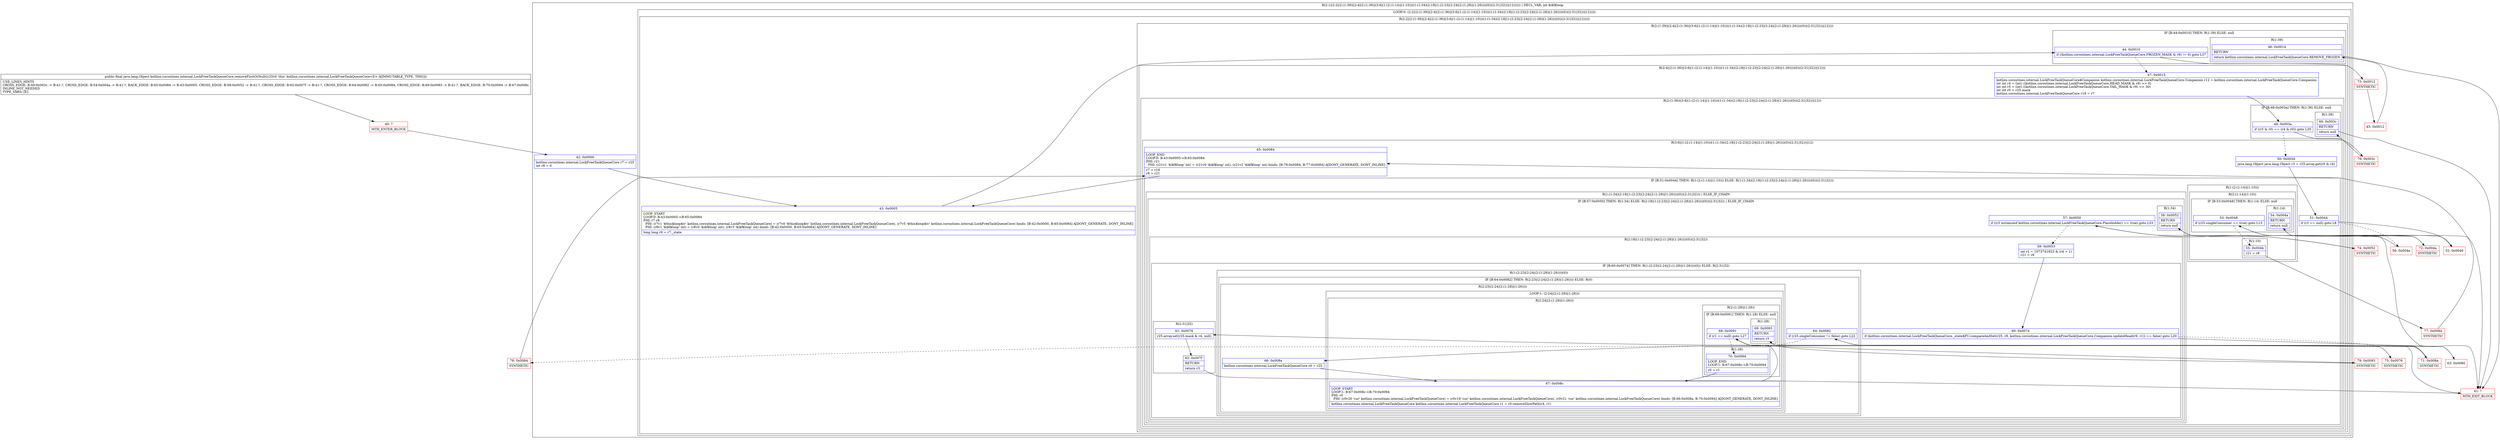digraph "CFG forkotlinx.coroutines.internal.LockFreeTaskQueueCore.removeFirstOrNull()Ljava\/lang\/Object;" {
subgraph cluster_Region_1490223249 {
label = "R(2:1|(2:2|(2:(1:39)|(2:4|(2:(1:36)|(3:6|(1:(2:(1:14)|(1:10)))(1:(1:34)(2:18|(1:(2:23|(2:24|(2:(1:28)|(1:26))))(0))(2:31|32)))|12)))))) | DECL_VAR: int $i$f$loop\l";
node [shape=record,color=blue];
Node_42 [shape=record,label="{42\:\ 0x0000|kotlinx.coroutines.internal.LockFreeTaskQueueCore r7 = r25\lint r8 = 0\l}"];
subgraph cluster_LoopRegion_255377445 {
label = "LOOP:0: (2:2|(2:(1:39)|(2:4|(2:(1:36)|(3:6|(1:(2:(1:14)|(1:10)))(1:(1:34)(2:18|(1:(2:23|(2:24|(2:(1:28)|(1:26))))(0))(2:31|32)))|12)))))";
node [shape=record,color=blue];
subgraph cluster_Region_1344135838 {
label = "R(2:2|(2:(1:39)|(2:4|(2:(1:36)|(3:6|(1:(2:(1:14)|(1:10)))(1:(1:34)(2:18|(1:(2:23|(2:24|(2:(1:28)|(1:26))))(0))(2:31|32)))|12)))))";
node [shape=record,color=blue];
Node_43 [shape=record,label="{43\:\ 0x0005|LOOP_START\lLOOP:0: B:43:0x0005\-\>B:65:0x0084\lPHI: r7 r8 \l  PHI: (r7v1 '$this$loop$iv' kotlinx.coroutines.internal.LockFreeTaskQueueCore) = (r7v0 '$this$loop$iv' kotlinx.coroutines.internal.LockFreeTaskQueueCore), (r7v5 '$this$loop$iv' kotlinx.coroutines.internal.LockFreeTaskQueueCore) binds: [B:42:0x0000, B:65:0x0084] A[DONT_GENERATE, DONT_INLINE]\l  PHI: (r8v1 '$i$f$loop' int) = (r8v0 '$i$f$loop' int), (r8v3 '$i$f$loop' int) binds: [B:42:0x0000, B:65:0x0084] A[DONT_GENERATE, DONT_INLINE]\l|long long r9 = r7._state\l}"];
subgraph cluster_Region_1134307526 {
label = "R(2:(1:39)|(2:4|(2:(1:36)|(3:6|(1:(2:(1:14)|(1:10)))(1:(1:34)(2:18|(1:(2:23|(2:24|(2:(1:28)|(1:26))))(0))(2:31|32)))|12))))";
node [shape=record,color=blue];
subgraph cluster_IfRegion_2111810305 {
label = "IF [B:44:0x0010] THEN: R(1:39) ELSE: null";
node [shape=record,color=blue];
Node_44 [shape=record,label="{44\:\ 0x0010|if ((kotlinx.coroutines.internal.LockFreeTaskQueueCore.FROZEN_MASK & r9) != 0) goto L37\l}"];
subgraph cluster_Region_713115359 {
label = "R(1:39)";
node [shape=record,color=blue];
Node_46 [shape=record,label="{46\:\ 0x0014|RETURN\l|return kotlinx.coroutines.internal.LockFreeTaskQueueCore.REMOVE_FROZEN\l}"];
}
}
subgraph cluster_Region_1251728333 {
label = "R(2:4|(2:(1:36)|(3:6|(1:(2:(1:14)|(1:10)))(1:(1:34)(2:18|(1:(2:23|(2:24|(2:(1:28)|(1:26))))(0))(2:31|32)))|12)))";
node [shape=record,color=blue];
Node_47 [shape=record,label="{47\:\ 0x0015|kotlinx.coroutines.internal.LockFreeTaskQueueCore$Companion kotlinx.coroutines.internal.LockFreeTaskQueueCore.Companion r12 = kotlinx.coroutines.internal.LockFreeTaskQueueCore.Companion\lint int r4 = (int) ((kotlinx.coroutines.internal.LockFreeTaskQueueCore.HEAD_MASK & r9) \>\> 0)\lint int r5 = (int) ((kotlinx.coroutines.internal.LockFreeTaskQueueCore.TAIL_MASK & r9) \>\> 30)\lint int r0 = r25.mask\lkotlinx.coroutines.internal.LockFreeTaskQueueCore r18 = r7\l}"];
subgraph cluster_Region_384216897 {
label = "R(2:(1:36)|(3:6|(1:(2:(1:14)|(1:10)))(1:(1:34)(2:18|(1:(2:23|(2:24|(2:(1:28)|(1:26))))(0))(2:31|32)))|12))";
node [shape=record,color=blue];
subgraph cluster_IfRegion_125835991 {
label = "IF [B:48:0x003a] THEN: R(1:36) ELSE: null";
node [shape=record,color=blue];
Node_48 [shape=record,label="{48\:\ 0x003a|if ((r5 & r0) == (r4 & r0)) goto L35\l}"];
subgraph cluster_Region_1603693648 {
label = "R(1:36)";
node [shape=record,color=blue];
Node_49 [shape=record,label="{49\:\ 0x003c|RETURN\l|return null\l}"];
}
}
subgraph cluster_Region_1126265247 {
label = "R(3:6|(1:(2:(1:14)|(1:10)))(1:(1:34)(2:18|(1:(2:23|(2:24|(2:(1:28)|(1:26))))(0))(2:31|32)))|12)";
node [shape=record,color=blue];
Node_50 [shape=record,label="{50\:\ 0x003d|java.lang.Object java.lang.Object r3 = r25.array.get(r0 & r4)\l}"];
subgraph cluster_IfRegion_321143755 {
label = "IF [B:51:0x0044] THEN: R(1:(2:(1:14)|(1:10))) ELSE: R(1:(1:34)(2:18|(1:(2:23|(2:24|(2:(1:28)|(1:26))))(0))(2:31|32)))";
node [shape=record,color=blue];
Node_51 [shape=record,label="{51\:\ 0x0044|if (r3 == null) goto L8\l}"];
subgraph cluster_Region_2112796028 {
label = "R(1:(2:(1:14)|(1:10)))";
node [shape=record,color=blue];
subgraph cluster_Region_1568256928 {
label = "R(2:(1:14)|(1:10))";
node [shape=record,color=blue];
subgraph cluster_IfRegion_2118550505 {
label = "IF [B:53:0x0048] THEN: R(1:14) ELSE: null";
node [shape=record,color=blue];
Node_53 [shape=record,label="{53\:\ 0x0048|if (r25.singleConsumer == true) goto L13\l}"];
subgraph cluster_Region_316572829 {
label = "R(1:14)";
node [shape=record,color=blue];
Node_54 [shape=record,label="{54\:\ 0x004a|RETURN\l|return null\l}"];
}
}
subgraph cluster_Region_168598919 {
label = "R(1:10)";
node [shape=record,color=blue];
Node_55 [shape=record,label="{55\:\ 0x004b|r21 = r8\l}"];
}
}
}
subgraph cluster_Region_445875951 {
label = "R(1:(1:34)(2:18|(1:(2:23|(2:24|(2:(1:28)|(1:26))))(0))(2:31|32))) | ELSE_IF_CHAIN\l";
node [shape=record,color=blue];
subgraph cluster_IfRegion_343258586 {
label = "IF [B:57:0x0050] THEN: R(1:34) ELSE: R(2:18|(1:(2:23|(2:24|(2:(1:28)|(1:26))))(0))(2:31|32)) | ELSE_IF_CHAIN\l";
node [shape=record,color=blue];
Node_57 [shape=record,label="{57\:\ 0x0050|if ((r3 instanceof kotlinx.coroutines.internal.LockFreeTaskQueueCore.Placeholder) == true) goto L33\l}"];
subgraph cluster_Region_182960814 {
label = "R(1:34)";
node [shape=record,color=blue];
Node_58 [shape=record,label="{58\:\ 0x0052|RETURN\l|return null\l}"];
}
subgraph cluster_Region_1122609360 {
label = "R(2:18|(1:(2:23|(2:24|(2:(1:28)|(1:26))))(0))(2:31|32))";
node [shape=record,color=blue];
Node_59 [shape=record,label="{59\:\ 0x0053|int r1 = 1073741823 & (r4 + 1)\lr21 = r8\l}"];
subgraph cluster_IfRegion_1770930884 {
label = "IF [B:60:0x0074] THEN: R(1:(2:23|(2:24|(2:(1:28)|(1:26))))(0)) ELSE: R(2:31|32)";
node [shape=record,color=blue];
Node_60 [shape=record,label="{60\:\ 0x0074|if (kotlinx.coroutines.internal.LockFreeTaskQueueCore._state$FU.compareAndSet(r25, r9, kotlinx.coroutines.internal.LockFreeTaskQueueCore.Companion.updateHead(r9, r1)) == false) goto L20\l}"];
subgraph cluster_Region_1081364944 {
label = "R(1:(2:23|(2:24|(2:(1:28)|(1:26))))(0))";
node [shape=record,color=blue];
subgraph cluster_IfRegion_652795695 {
label = "IF [B:64:0x0082] THEN: R(2:23|(2:24|(2:(1:28)|(1:26)))) ELSE: R(0)";
node [shape=record,color=blue];
Node_64 [shape=record,label="{64\:\ 0x0082|if (r25.singleConsumer != false) goto L22\l}"];
subgraph cluster_Region_761662321 {
label = "R(2:23|(2:24|(2:(1:28)|(1:26))))";
node [shape=record,color=blue];
Node_66 [shape=record,label="{66\:\ 0x008a|kotlinx.coroutines.internal.LockFreeTaskQueueCore r0 = r25\l}"];
subgraph cluster_LoopRegion_541757923 {
label = "LOOP:1: (2:24|(2:(1:28)|(1:26)))";
node [shape=record,color=blue];
subgraph cluster_Region_144743903 {
label = "R(2:24|(2:(1:28)|(1:26)))";
node [shape=record,color=blue];
Node_67 [shape=record,label="{67\:\ 0x008c|LOOP_START\lLOOP:1: B:67:0x008c\-\>B:70:0x0094\lPHI: r0 \l  PHI: (r0v20 'cur' kotlinx.coroutines.internal.LockFreeTaskQueueCore) = (r0v19 'cur' kotlinx.coroutines.internal.LockFreeTaskQueueCore), (r0v21 'cur' kotlinx.coroutines.internal.LockFreeTaskQueueCore) binds: [B:66:0x008a, B:70:0x0094] A[DONT_GENERATE, DONT_INLINE]\l|kotlinx.coroutines.internal.LockFreeTaskQueueCore kotlinx.coroutines.internal.LockFreeTaskQueueCore r1 = r0.removeSlowPath(r4, r1)\l}"];
subgraph cluster_Region_344770038 {
label = "R(2:(1:28)|(1:26))";
node [shape=record,color=blue];
subgraph cluster_IfRegion_621777471 {
label = "IF [B:68:0x0091] THEN: R(1:28) ELSE: null";
node [shape=record,color=blue];
Node_68 [shape=record,label="{68\:\ 0x0091|if (r1 == null) goto L27\l}"];
subgraph cluster_Region_414686446 {
label = "R(1:28)";
node [shape=record,color=blue];
Node_69 [shape=record,label="{69\:\ 0x0093|RETURN\l|return r3\l}"];
}
}
subgraph cluster_Region_476917517 {
label = "R(1:26)";
node [shape=record,color=blue];
Node_70 [shape=record,label="{70\:\ 0x0094|LOOP_END\lLOOP:1: B:67:0x008c\-\>B:70:0x0094\l|r0 = r1\l}"];
}
}
}
}
}
subgraph cluster_Region_1981086822 {
label = "R(0)";
node [shape=record,color=blue];
}
}
}
subgraph cluster_Region_136816745 {
label = "R(2:31|32)";
node [shape=record,color=blue];
Node_61 [shape=record,label="{61\:\ 0x0076|r25.array.set(r25.mask & r4, null)\l}"];
Node_62 [shape=record,label="{62\:\ 0x007f|RETURN\l|return r3\l}"];
}
}
}
}
}
}
Node_65 [shape=record,label="{65\:\ 0x0084|LOOP_END\lLOOP:0: B:43:0x0005\-\>B:65:0x0084\lPHI: r21 \l  PHI: (r21v1 '$i$f$loop' int) = (r21v0 '$i$f$loop' int), (r21v2 '$i$f$loop' int) binds: [B:78:0x0084, B:77:0x0084] A[DONT_GENERATE, DONT_INLINE]\l|r7 = r18\lr8 = r21\l}"];
}
}
}
}
}
}
}
Node_40 [shape=record,color=red,label="{40\:\ ?|MTH_ENTER_BLOCK\l}"];
Node_52 [shape=record,color=red,label="{52\:\ 0x0046}"];
Node_77 [shape=record,color=red,label="{77\:\ 0x0084|SYNTHETIC\l}"];
Node_72 [shape=record,color=red,label="{72\:\ 0x004a|SYNTHETIC\l}"];
Node_41 [shape=record,color=red,label="{41\:\ ?|MTH_EXIT_BLOCK\l}"];
Node_56 [shape=record,color=red,label="{56\:\ 0x004e}"];
Node_63 [shape=record,color=red,label="{63\:\ 0x0080}"];
Node_71 [shape=record,color=red,label="{71\:\ 0x008a|SYNTHETIC\l}"];
Node_79 [shape=record,color=red,label="{79\:\ 0x0093|SYNTHETIC\l}"];
Node_78 [shape=record,color=red,label="{78\:\ 0x0084|SYNTHETIC\l}"];
Node_75 [shape=record,color=red,label="{75\:\ 0x0076|SYNTHETIC\l}"];
Node_74 [shape=record,color=red,label="{74\:\ 0x0052|SYNTHETIC\l}"];
Node_76 [shape=record,color=red,label="{76\:\ 0x003c|SYNTHETIC\l}"];
Node_73 [shape=record,color=red,label="{73\:\ 0x0012|SYNTHETIC\l}"];
Node_45 [shape=record,color=red,label="{45\:\ 0x0012}"];
MethodNode[shape=record,label="{public final java.lang.Object kotlinx.coroutines.internal.LockFreeTaskQueueCore.removeFirstOrNull((r25v0 'this' kotlinx.coroutines.internal.LockFreeTaskQueueCore\<E\> A[IMMUTABLE_TYPE, THIS]))  | USE_LINES_HINTS\lCROSS_EDGE: B:49:0x003c \-\> B:41:?, CROSS_EDGE: B:54:0x004a \-\> B:41:?, BACK_EDGE: B:65:0x0084 \-\> B:43:0x0005, CROSS_EDGE: B:58:0x0052 \-\> B:41:?, CROSS_EDGE: B:62:0x007f \-\> B:41:?, CROSS_EDGE: B:64:0x0082 \-\> B:65:0x0084, CROSS_EDGE: B:69:0x0093 \-\> B:41:?, BACK_EDGE: B:70:0x0094 \-\> B:67:0x008c\lINLINE_NOT_NEEDED\lTYPE_VARS: [E]\l}"];
MethodNode -> Node_40;Node_42 -> Node_43;
Node_43 -> Node_44;
Node_44 -> Node_47[style=dashed];
Node_44 -> Node_73;
Node_46 -> Node_41;
Node_47 -> Node_48;
Node_48 -> Node_50[style=dashed];
Node_48 -> Node_76;
Node_49 -> Node_41;
Node_50 -> Node_51;
Node_51 -> Node_52;
Node_51 -> Node_56[style=dashed];
Node_53 -> Node_55[style=dashed];
Node_53 -> Node_72;
Node_54 -> Node_41;
Node_55 -> Node_77;
Node_57 -> Node_59[style=dashed];
Node_57 -> Node_74;
Node_58 -> Node_41;
Node_59 -> Node_60;
Node_60 -> Node_63;
Node_60 -> Node_75[style=dashed];
Node_64 -> Node_71;
Node_64 -> Node_78[style=dashed];
Node_66 -> Node_67;
Node_67 -> Node_68;
Node_68 -> Node_70[style=dashed];
Node_68 -> Node_79;
Node_69 -> Node_41;
Node_70 -> Node_67;
Node_61 -> Node_62;
Node_62 -> Node_41;
Node_65 -> Node_43;
Node_40 -> Node_42;
Node_52 -> Node_53;
Node_77 -> Node_65;
Node_72 -> Node_54;
Node_56 -> Node_57;
Node_63 -> Node_64;
Node_71 -> Node_66;
Node_79 -> Node_69;
Node_78 -> Node_65;
Node_75 -> Node_61;
Node_74 -> Node_58;
Node_76 -> Node_49;
Node_73 -> Node_45;
Node_45 -> Node_46;
}

